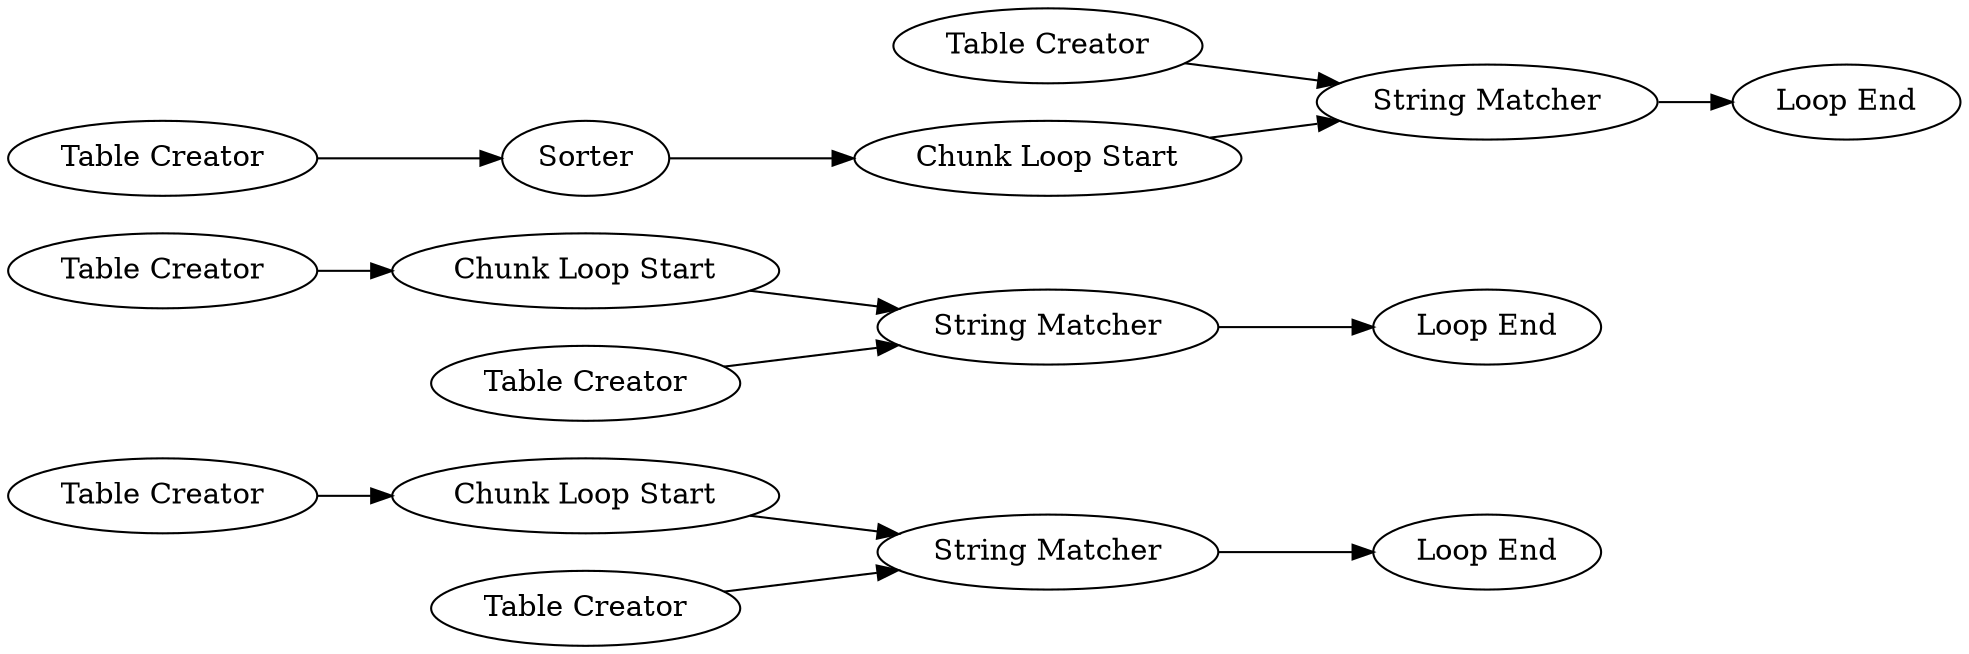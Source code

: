 digraph {
	1 [label="Table Creator"]
	2 [label="String Matcher"]
	4 [label="Chunk Loop Start"]
	5 [label="Loop End"]
	6 [label="Table Creator"]
	7 [label="Loop End"]
	8 [label="Chunk Loop Start"]
	9 [label="String Matcher"]
	10 [label="Table Creator"]
	11 [label="Table Creator"]
	12 [label="Chunk Loop Start"]
	13 [label="Table Creator"]
	14 [label="String Matcher"]
	15 [label="Loop End"]
	16 [label="Table Creator"]
	17 [label=Sorter]
	1 -> 4
	2 -> 5
	4 -> 2
	6 -> 2
	8 -> 9
	9 -> 7
	10 -> 9
	11 -> 8
	12 -> 14
	13 -> 14
	14 -> 15
	16 -> 17
	17 -> 12
	rankdir=LR
}
